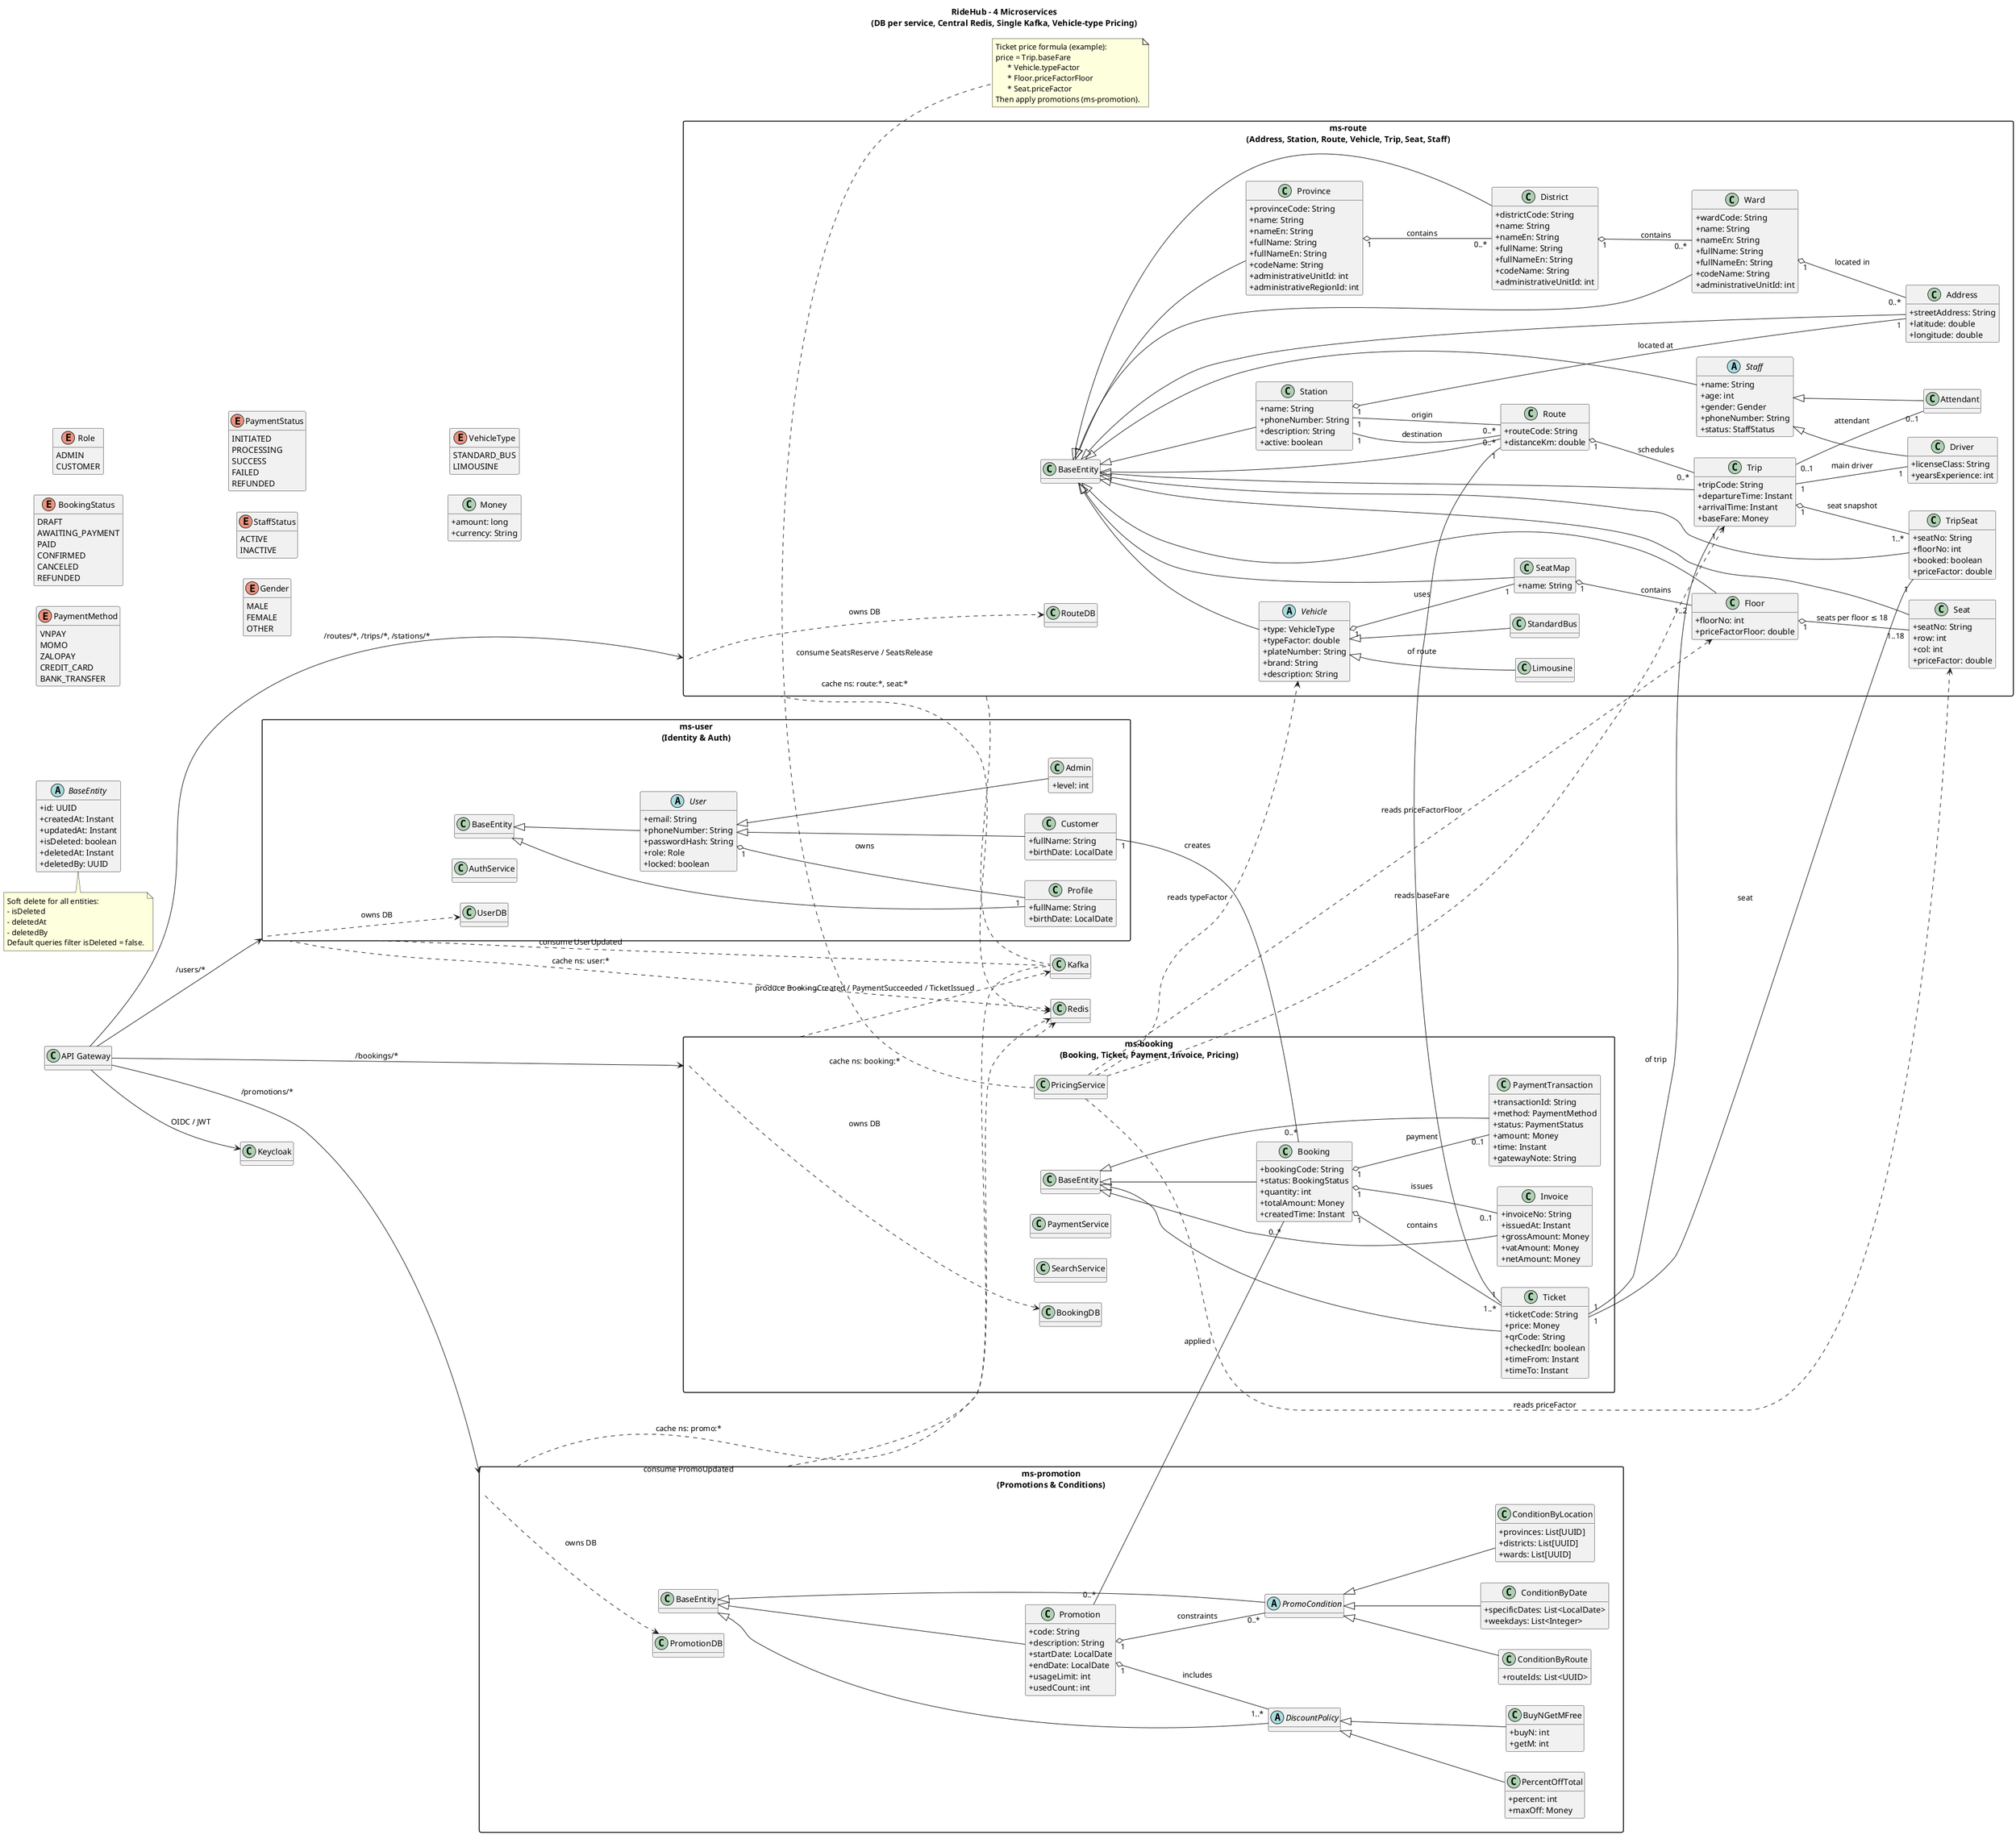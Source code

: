 @startuml
title RideHub – 4 Microservices\n(DB per service, Central Redis, Single Kafka, Vehicle-type Pricing)

left to right direction
hide methods
skinparam packageStyle rectangle
skinparam shadowing false
skinparam classAttributeIconSize 0

' =============================
'              ENUMS
' =============================
enum Role {
  ADMIN
  CUSTOMER
}

enum BookingStatus {
  DRAFT
  AWAITING_PAYMENT
  PAID
  CONFIRMED
  CANCELED
  REFUNDED
}

enum PaymentMethod {
  VNPAY
  MOMO
  ZALOPAY
  CREDIT_CARD
  BANK_TRANSFER
}

enum PaymentStatus {
  INITIATED
  PROCESSING
  SUCCESS
  FAILED
  REFUNDED
}

enum StaffStatus {
  ACTIVE
  INACTIVE
}

enum Gender {
  MALE
  FEMALE
  OTHER
}

enum VehicleType {
  STANDARD_BUS
  LIMOUSINE
}

' =============================
'      EXTERNAL COMPONENTS
' =============================
class "API Gateway" as GATEWAY
class "Keycloak"   as KEYCLOAK
class "Kafka"      as KAFKA
class "Redis"      as REDIS

' =============================
'        BASE ENTITY
' =============================
abstract class BaseEntity {
  +id: UUID
  +createdAt: Instant
  +updatedAt: Instant
  +isDeleted: boolean
  +deletedAt: Instant
  +deletedBy: UUID
}

' =============================
'          MS-USER
' =============================
package "ms-user\n(Identity & Auth)" as MS_USER {

  abstract class User extends BaseEntity {
    +email: String
    +phoneNumber: String
    +passwordHash: String
    +role: Role
    +locked: boolean
  }

  class Customer extends User {
    +fullName: String
    +birthDate: LocalDate
  }

  class Admin extends User {
    +level: int
  }

  class Profile extends BaseEntity {
    +fullName: String
    +birthDate: LocalDate
  }

  class AuthService

  class "UserDB" as USERDB
}

User "1" o-- "1" Profile : "owns"

' =============================
'          MS-ROUTE
' =============================
package "ms-route\n(Address, Station, Route, Vehicle, Trip, Seat, Staff)" as MS_ROUTE {

  ' ----- Vietnam Address Hierarchy -----
  class Province extends BaseEntity {
    +provinceCode: String
    +name: String
    +nameEn: String
    +fullName: String
    +fullNameEn: String
    +codeName: String
    +administrativeUnitId: int
    +administrativeRegionId: int
  }

  class District extends BaseEntity {
    +districtCode: String
    +name: String
    +nameEn: String
    +fullName: String
    +fullNameEn: String
    +codeName: String
    +administrativeUnitId: int
  }

  class Ward extends BaseEntity {
    +wardCode: String
    +name: String
    +nameEn: String
    +fullName: String
    +fullNameEn: String
    +codeName: String
    +administrativeUnitId: int
  }

  class Address extends BaseEntity {
    +streetAddress: String
    +latitude: double
    +longitude: double
  }

  ' ----- Station / Route / Fleet / Trips -----
  class Station extends BaseEntity {
    +name: String
    +phoneNumber: String
    +description: String
    +active: boolean
  }

  class Route extends BaseEntity {
    +routeCode: String
    +distanceKm: double
  }

  abstract class Vehicle extends BaseEntity {
    +type: VehicleType
    +typeFactor: double
    +plateNumber: String
    +brand: String
    +description: String
  }

  class StandardBus extends Vehicle
  class Limousine   extends Vehicle

  class SeatMap extends BaseEntity {
    +name: String
  }

  class Floor extends BaseEntity {
    +floorNo: int
    +priceFactorFloor: double
  }

  class Seat extends BaseEntity {
    +seatNo: String
    +row: int
    +col: int
    +priceFactor: double
  }

  class Trip extends BaseEntity {
    +tripCode: String
    +departureTime: Instant
    +arrivalTime: Instant
    +baseFare: Money
  }

  class TripSeat extends BaseEntity {
    +seatNo: String
    +floorNo: int
    +booked: boolean
    +priceFactor: double
  }

  abstract class Staff extends BaseEntity {
    +name: String
    +age: int
    +gender: Gender
    +phoneNumber: String
    +status: StaffStatus
  }

  class Driver extends Staff {
    +licenseClass: String
    +yearsExperience: int
  }

  class Attendant extends Staff

  class "RouteDB" as ROUTEDB
}

' Address relations (inside ms-route)
Province "1" o-- "0..*" District : "contains"
District "1" o-- "0..*" Ward : "contains"
Ward "1" o-- "0..*" Address : "located in"

' Station located at Address
Station "1" o-- "1" Address : "located at"

' Route / Trip / Seats / Staff
Station "1" -- "0..*" Route : "origin"
Station "1" -- "0..*" Route : "destination"
Route "1" o-- "0..*" Trip : "schedules"
Trip "1" o-- "1..*" TripSeat : "seat snapshot"
Trip "1" -- "1" Driver : "main driver"
Trip "0..1" -- "0..1" Attendant : "attendant"
Vehicle "1" o-- "1" SeatMap : "uses"
SeatMap "1" o-- "1..2" Floor : "contains"
Floor "1" o-- "1..18" Seat : "seats per floor ≤ 18"

' =============================
'          MS-BOOKING
' =============================
package "ms-booking\n(Booking, Ticket, Payment, Invoice, Pricing)" as MS_BOOK {

  class Ticket extends BaseEntity {
    +ticketCode: String
    +price: Money
    +qrCode: String
    +checkedIn: boolean
    +timeFrom: Instant
    +timeTo: Instant
  }

  class Booking extends BaseEntity {
    +bookingCode: String
    +status: BookingStatus
    +quantity: int
    +totalAmount: Money
    +createdTime: Instant
  }

  class Invoice extends BaseEntity {
    +invoiceNo: String
    +issuedAt: Instant
    +grossAmount: Money
    +vatAmount: Money
    +netAmount: Money
  }

  class PaymentTransaction extends BaseEntity {
    +transactionId: String
    +method: PaymentMethod
    +status: PaymentStatus
    +amount: Money
    +time: Instant
    +gatewayNote: String
  }

  class PricingService

  class PaymentService
  class SearchService

  class "BookingDB" as BOOKDB
}

Customer "1" -- "0..*" Booking : "creates"
Booking "1" o-- "1..*" Ticket : "contains"
Ticket "1" -- "1" TripSeat : "seat"
Ticket "1" -- "1" Trip : "of trip"
Ticket "1" -- "1" Route : "of route"
Booking "1" o-- "0..1" Invoice : "issues"
Booking "1" o-- "0..1" PaymentTransaction : "payment"

' Pricing dependency (reads vehicle & seat data from ms-route)
PricingService ..> Trip : "reads baseFare"
PricingService ..> Vehicle : "reads typeFactor"
PricingService ..> Floor : "reads priceFactorFloor"
PricingService ..> Seat : "reads priceFactor"

' =============================
'          MS-PROMOTION
' =============================
package "ms-promotion\n(Promotions & Conditions)" as MS_PROMO {

  class Promotion extends BaseEntity {
    +code: String
    +description: String
    +startDate: LocalDate
    +endDate: LocalDate
    +usageLimit: int
    +usedCount: int
  }

  abstract class DiscountPolicy extends BaseEntity

  class BuyNGetMFree extends DiscountPolicy {
    +buyN: int
    +getM: int
  }

  class PercentOffTotal extends DiscountPolicy {
    +percent: int
    +maxOff: Money
  }

  abstract class PromoCondition extends BaseEntity

  class ConditionByRoute extends PromoCondition {
    +routeIds: List<UUID>
  }

  class ConditionByDate extends PromoCondition {
    +specificDates: List<LocalDate>
    +weekdays: List<Integer>
  }

  class ConditionByLocation extends PromoCondition {
    +provinces: List[UUID]
    +districts: List[UUID]
    +wards: List[UUID]
  }

  class "PromotionDB" as PROMODB
}

Promotion "1" o-- "1..*" DiscountPolicy : "includes"
Promotion "1" o-- "0..*" PromoCondition : "constraints"
Promotion "0..*" -- "0..*" Booking : "applied"

' =============================
'     GATEWAY / AUTH / INFRA
' =============================
GATEWAY --> KEYCLOAK : "OIDC / JWT"
GATEWAY --> MS_USER  : "/users/*"
GATEWAY --> MS_ROUTE : "/routes/*, /trips/*, /stations/*"
GATEWAY --> MS_BOOK  : "/bookings/*"
GATEWAY --> MS_PROMO : "/promotions/*"

' One central Redis (shared)
MS_USER ..>  REDIS : "cache ns: user:*"
MS_ROUTE ..> REDIS : "cache ns: route:*, seat:*"
MS_BOOK  ..> REDIS : "cache ns: booking:*"
MS_PROMO ..> REDIS : "cache ns: promo:*"

' Single Kafka (shared broker)
MS_BOOK  ..> KAFKA : "produce BookingCreated / PaymentSucceeded / TicketIssued"
MS_ROUTE ..  KAFKA : "consume SeatsReserve / SeatsRelease"
MS_PROMO ..  KAFKA : "consume PromoUpdated"
MS_USER  ..  KAFKA : "consume UserUpdated"

' DB-per-service
MS_USER ..>  USERDB  : "owns DB"
MS_ROUTE ..> ROUTEDB : "owns DB"
MS_BOOK  ..> BOOKDB  : "owns DB"
MS_PROMO ..> PROMODB : "owns DB"

' =============================
'          VALUE OBJECTS
' =============================
class Money {
  +amount: long
  +currency: String
}

' =============================
'            NOTES
' =============================
note bottom of PricingService
Ticket price formula (example):
price = Trip.baseFare
      * Vehicle.typeFactor
      * Floor.priceFactorFloor
      * Seat.priceFactor
Then apply promotions (ms-promotion).
end note

note bottom of BaseEntity
Soft delete for all entities:
- isDeleted
- deletedAt
- deletedBy
Default queries filter isDeleted = false.
end note

@enduml
